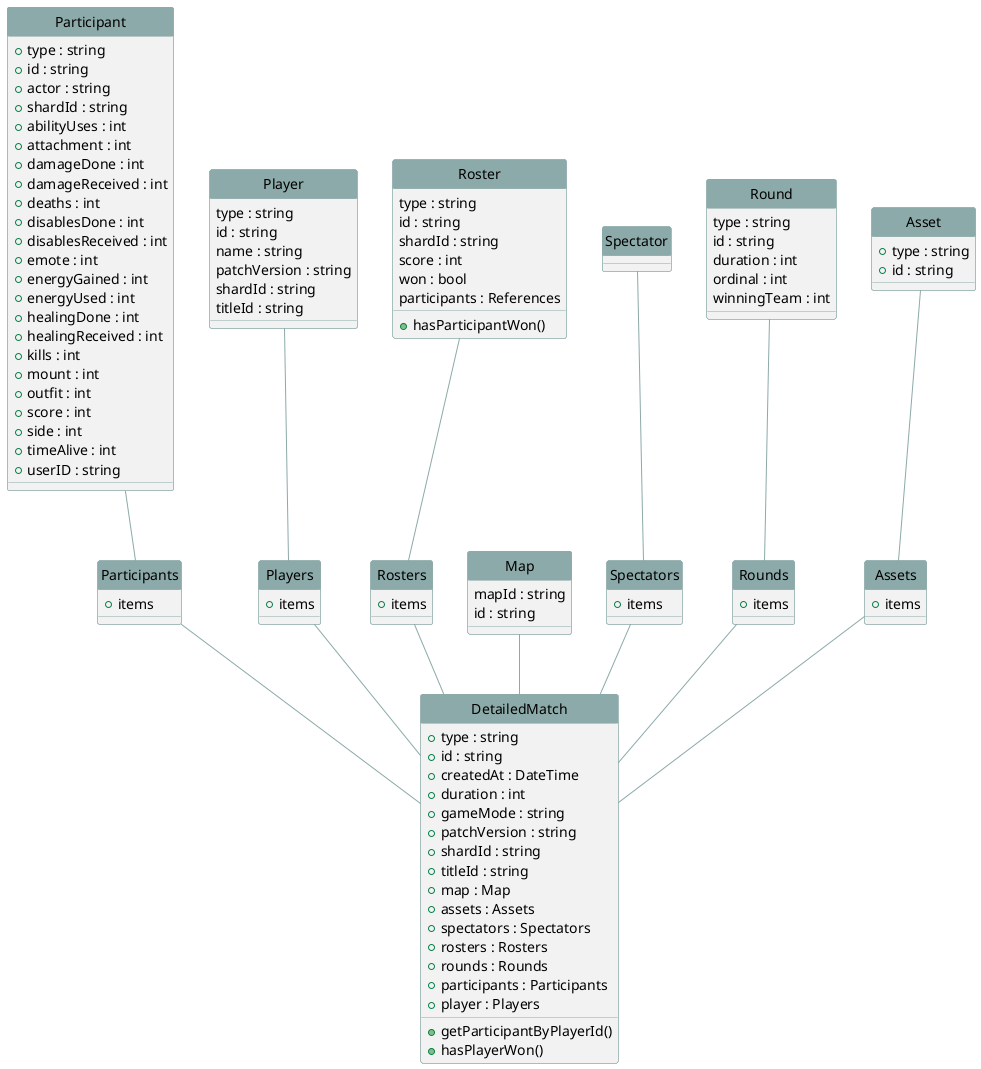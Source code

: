 ![flow](../png/DetailedMatch.png)
<!---
@startuml
hide circle
skinparam Class {
	BackgroundColor #F2F2F2
	ArrowColor #8CAAA9
	ArrowFontColor #8CAAA9
	ArrowFontSize 20
	BorderColor #8CAAA9
	HeaderBackgroundColor #8CAAA9
}
skinparam backgroundcolor transparent

Assets -- DetailedMatch
Participants -- DetailedMatch
Players -- DetailedMatch
Rosters -- DetailedMatch
Map -- DetailedMatch
Spectators -- DetailedMatch
Rounds -- DetailedMatch

Asset -- Assets
Player -- Players
Participant -- Participants
Roster -- Rosters
Spectator -- Spectators
Round -- Rounds

Class DetailedMatch {
 +type : string
 +id : string
 +createdAt : DateTime
 +duration : int
 +gameMode : string
 +patchVersion : string
 +shardId : string
 +titleId : string
 +map : Map
 +assets : Assets
 +spectators : Spectators
 +rosters : Rosters
 +rounds : Rounds
 +participants : Participants
 +player : Players
 +getParticipantByPlayerId()
 +hasPlayerWon()
}
class Assets {
 +items
}
class Asset {
 +type : string
 +id : string
}
class Participants {
 +items
}
class Participant {
 +type : string
 +id : string
 +actor : string
 +shardId : string
 +abilityUses : int
 +attachment : int
 +damageDone : int
 +damageReceived : int
 +deaths : int
 +disablesDone : int
 +disablesReceived : int
 +emote : int
 +energyGained : int
 +energyUsed : int
 +healingDone : int
 +healingReceived : int
 +kills : int
 +mount : int
 +outfit : int
 +score : int
 +side : int
 +timeAlive : int
 +userID : string
}
class Players {
 +items
}
class Player {
 type : string
 id : string
 name : string
 patchVersion : string
 shardId : string
 titleId : string
}
class Rosters {
 +items
}
class Roster {
 type : string
 id : string
 shardId : string
 score : int
 won : bool
 participants : References
 +hasParticipantWon()
}
class Map {
 mapId : string
 id : string
}
class Spectators {
 +items
}
class Spectator {
}
class Rounds {
 +items
}
class Round {
 type : string
 id : string
 duration : int
 ordinal : int
 winningTeam : int
}
@enduml
--->
